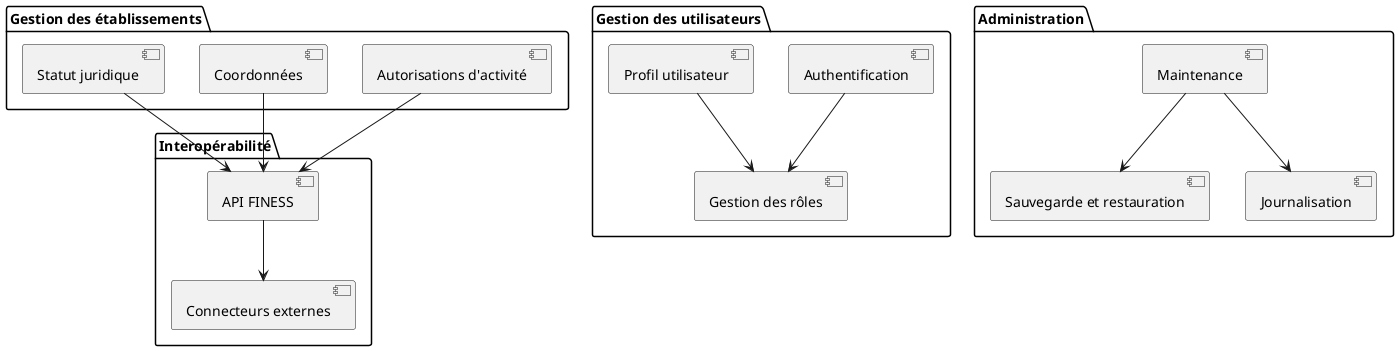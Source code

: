 @startuml
!define AWSPUML https://raw.githubusercontent.com/awslabs/aws-icons-for-plantuml/v14.0/Advanced/svg/

skinparam componentStyle uml2

package "Gestion des établissements" {
  [Autorisations d'activité]
  [Coordonnées]
  [Statut juridique]
}

package "Interopérabilité" {
  [API FINESS]
  [Connecteurs externes]
}

package "Gestion des utilisateurs" {
  [Authentification]
  [Gestion des rôles]
  [Profil utilisateur]
}

package "Administration" {
  [Maintenance]
  [Sauvegarde et restauration]
  [Journalisation]
}

[Autorisations d'activité] --> [API FINESS]
[Coordonnées] --> [API FINESS]
[Statut juridique] --> [API FINESS]

[API FINESS] --> [Connecteurs externes]

[Authentification] --> [Gestion des rôles]
[Profil utilisateur] --> [Gestion des rôles]

[Maintenance] --> [Sauvegarde et restauration]
[Maintenance] --> [Journalisation]

@enduml
